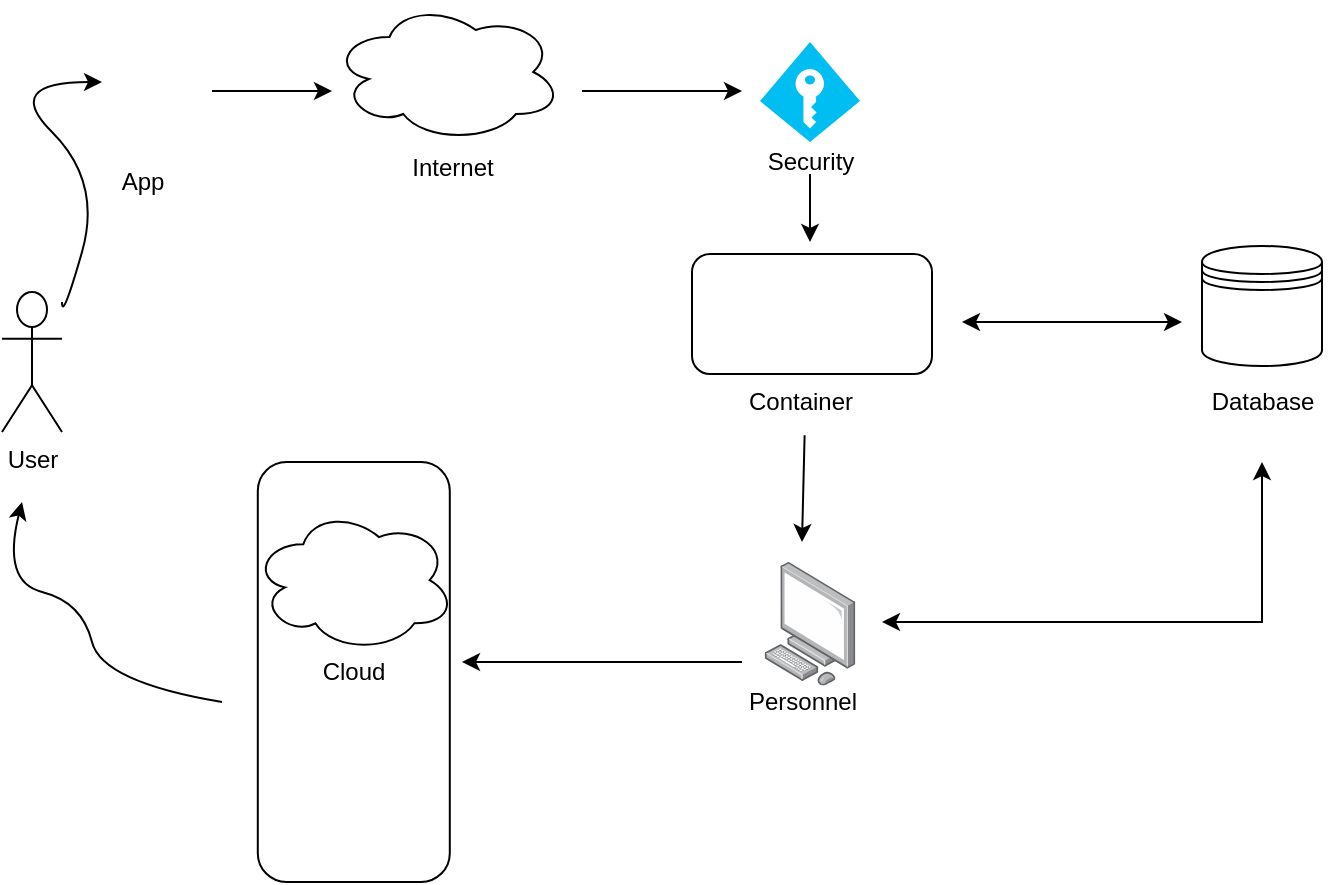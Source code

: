 <mxfile version="17.0.0" type="github"><diagram id="yPxyJZ8AM_hMuL3Unpa9" name="gitflow"><mxGraphModel dx="782" dy="468" grid="1" gridSize="10" guides="1" tooltips="1" connect="1" arrows="1" fold="1" page="1" pageScale="1" pageWidth="850" pageHeight="1100" math="0" shadow="0"><root><mxCell id="0"/><mxCell id="1" parent="0"/><object label="User&lt;br&gt;" id="ce-0WmokCaHtLLE00WAw-1"><mxCell style="shape=umlActor;verticalLabelPosition=bottom;verticalAlign=top;html=1;outlineConnect=0;" vertex="1" parent="1"><mxGeometry x="20" y="155" width="30" height="70" as="geometry"/></mxCell></object><mxCell id="ce-0WmokCaHtLLE00WAw-2" value="" style="shape=datastore;whiteSpace=wrap;html=1;" vertex="1" parent="1"><mxGeometry x="620" y="132" width="60" height="60" as="geometry"/></mxCell><mxCell id="ce-0WmokCaHtLLE00WAw-3" value="" style="verticalLabelPosition=bottom;html=1;verticalAlign=top;align=center;strokeColor=none;fillColor=#00BEF2;shape=mxgraph.azure.access_control;" vertex="1" parent="1"><mxGeometry x="399" y="30" width="50" height="50" as="geometry"/></mxCell><mxCell id="ce-0WmokCaHtLLE00WAw-6" value="" style="shape=image;html=1;verticalAlign=top;verticalLabelPosition=bottom;labelBackgroundColor=#ffffff;imageAspect=0;aspect=fixed;image=https://cdn0.iconfinder.com/data/icons/social-media-2104/24/social_media_social_media_logo_docker-128.png" vertex="1" parent="1"><mxGeometry x="391" y="132" width="68" height="68" as="geometry"/></mxCell><mxCell id="ce-0WmokCaHtLLE00WAw-7" value="Internet&lt;br&gt;" style="text;html=1;align=center;verticalAlign=middle;resizable=0;points=[];autosize=1;strokeColor=none;fillColor=none;" vertex="1" parent="1"><mxGeometry x="215" y="83.35" width="60" height="20" as="geometry"/></mxCell><mxCell id="ce-0WmokCaHtLLE00WAw-9" value="Database" style="text;html=1;align=center;verticalAlign=middle;resizable=0;points=[];autosize=1;strokeColor=none;fillColor=none;" vertex="1" parent="1"><mxGeometry x="615" y="200" width="70" height="20" as="geometry"/></mxCell><mxCell id="ce-0WmokCaHtLLE00WAw-10" value="" style="endArrow=classic;html=1;rounded=0;" edge="1" parent="1"><mxGeometry width="50" height="50" relative="1" as="geometry"><mxPoint x="310" y="54.5" as="sourcePoint"/><mxPoint x="390" y="54.5" as="targetPoint"/></mxGeometry></mxCell><mxCell id="ce-0WmokCaHtLLE00WAw-12" value="" style="ellipse;shape=cloud;whiteSpace=wrap;html=1;" vertex="1" parent="1"><mxGeometry x="185" y="10" width="115" height="70" as="geometry"/></mxCell><mxCell id="ce-0WmokCaHtLLE00WAw-13" value="" style="shape=image;html=1;verticalAlign=top;verticalLabelPosition=bottom;labelBackgroundColor=#ffffff;imageAspect=0;aspect=fixed;image=https://cdn4.iconfinder.com/data/icons/48-bubbles/48/27.Phone-128.png" vertex="1" parent="1"><mxGeometry x="60" y="22.5" width="65" height="65" as="geometry"/></mxCell><mxCell id="ce-0WmokCaHtLLE00WAw-15" value="App" style="text;html=1;align=center;verticalAlign=middle;resizable=0;points=[];autosize=1;strokeColor=none;fillColor=none;" vertex="1" parent="1"><mxGeometry x="70" y="90" width="40" height="20" as="geometry"/></mxCell><mxCell id="ce-0WmokCaHtLLE00WAw-16" value="" style="curved=1;endArrow=classic;html=1;rounded=0;" edge="1" parent="1"><mxGeometry width="50" height="50" relative="1" as="geometry"><mxPoint x="50" y="160" as="sourcePoint"/><mxPoint x="70" y="50" as="targetPoint"/><Array as="points"><mxPoint x="50" y="170"/><mxPoint x="70" y="100"/><mxPoint x="20" y="50"/></Array></mxGeometry></mxCell><mxCell id="ce-0WmokCaHtLLE00WAw-18" value="" style="endArrow=classic;html=1;rounded=0;" edge="1" parent="1"><mxGeometry width="50" height="50" relative="1" as="geometry"><mxPoint x="125" y="54.5" as="sourcePoint"/><mxPoint x="185" y="54.5" as="targetPoint"/></mxGeometry></mxCell><mxCell id="ce-0WmokCaHtLLE00WAw-19" value="Security&lt;br&gt;" style="text;html=1;align=center;verticalAlign=middle;resizable=0;points=[];autosize=1;strokeColor=none;fillColor=none;" vertex="1" parent="1"><mxGeometry x="394" y="80" width="60" height="20" as="geometry"/></mxCell><mxCell id="ce-0WmokCaHtLLE00WAw-20" value="Container" style="text;html=1;align=center;verticalAlign=middle;resizable=0;points=[];autosize=1;strokeColor=none;fillColor=none;" vertex="1" parent="1"><mxGeometry x="384" y="200" width="70" height="20" as="geometry"/></mxCell><mxCell id="ce-0WmokCaHtLLE00WAw-21" value="" style="points=[];aspect=fixed;html=1;align=center;shadow=0;dashed=0;image;image=img/lib/allied_telesis/computer_and_terminals/Personal_Computer.svg;" vertex="1" parent="1"><mxGeometry x="401.2" y="290" width="45.6" height="61.8" as="geometry"/></mxCell><mxCell id="ce-0WmokCaHtLLE00WAw-22" value="Personnel" style="text;html=1;align=center;verticalAlign=middle;resizable=0;points=[];autosize=1;strokeColor=none;fillColor=none;" vertex="1" parent="1"><mxGeometry x="385" y="350" width="70" height="20" as="geometry"/></mxCell><mxCell id="ce-0WmokCaHtLLE00WAw-23" value="" style="shape=image;html=1;verticalAlign=top;verticalLabelPosition=bottom;labelBackgroundColor=#ffffff;imageAspect=0;aspect=fixed;image=https://cdn2.iconfinder.com/data/icons/web-development-and-studio/512/108_Map_Camping_plan_track_location_camping_camp-128.png" vertex="1" parent="1"><mxGeometry x="176.8" y="280" width="38.2" height="38.2" as="geometry"/></mxCell><mxCell id="ce-0WmokCaHtLLE00WAw-25" value="" style="rounded=1;whiteSpace=wrap;html=1;fillColor=none;" vertex="1" parent="1"><mxGeometry x="365" y="136" width="120" height="60" as="geometry"/></mxCell><mxCell id="ce-0WmokCaHtLLE00WAw-24" value="" style="shape=image;html=1;verticalAlign=top;verticalLabelPosition=bottom;labelBackgroundColor=#ffffff;imageAspect=0;aspect=fixed;image=https://cdn4.iconfinder.com/data/icons/car-silhouettes/1000/van-128.png" vertex="1" parent="1"><mxGeometry x="160" y="370" width="68" height="68" as="geometry"/></mxCell><mxCell id="ce-0WmokCaHtLLE00WAw-26" value="" style="endArrow=classic;html=1;rounded=0;exitX=0.5;exitY=0.8;exitDx=0;exitDy=0;exitPerimeter=0;" edge="1" parent="1" source="ce-0WmokCaHtLLE00WAw-19"><mxGeometry width="50" height="50" relative="1" as="geometry"><mxPoint x="350" y="270" as="sourcePoint"/><mxPoint x="424" y="130" as="targetPoint"/></mxGeometry></mxCell><mxCell id="ce-0WmokCaHtLLE00WAw-27" value="" style="endArrow=classic;html=1;rounded=0;exitX=0.533;exitY=1.333;exitDx=0;exitDy=0;exitPerimeter=0;" edge="1" parent="1" source="ce-0WmokCaHtLLE00WAw-20"><mxGeometry width="50" height="50" relative="1" as="geometry"><mxPoint x="350" y="270" as="sourcePoint"/><mxPoint x="420" y="280" as="targetPoint"/></mxGeometry></mxCell><mxCell id="ce-0WmokCaHtLLE00WAw-30" value="" style="endArrow=classic;startArrow=classic;html=1;rounded=0;" edge="1" parent="1"><mxGeometry width="50" height="50" relative="1" as="geometry"><mxPoint x="460" y="320" as="sourcePoint"/><mxPoint x="650" y="240" as="targetPoint"/><Array as="points"><mxPoint x="650" y="320"/></Array></mxGeometry></mxCell><mxCell id="ce-0WmokCaHtLLE00WAw-31" value="" style="endArrow=classic;startArrow=classic;html=1;rounded=0;" edge="1" parent="1"><mxGeometry width="50" height="50" relative="1" as="geometry"><mxPoint x="500" y="170" as="sourcePoint"/><mxPoint x="610" y="170" as="targetPoint"/></mxGeometry></mxCell><mxCell id="ce-0WmokCaHtLLE00WAw-32" value="" style="curved=1;endArrow=classic;html=1;rounded=0;" edge="1" parent="1"><mxGeometry width="50" height="50" relative="1" as="geometry"><mxPoint x="130" y="360" as="sourcePoint"/><mxPoint x="30" y="260" as="targetPoint"/><Array as="points"><mxPoint x="70" y="350"/><mxPoint x="60" y="310"/><mxPoint x="20" y="300"/></Array></mxGeometry></mxCell><mxCell id="ce-0WmokCaHtLLE00WAw-33" value="" style="ellipse;shape=cloud;whiteSpace=wrap;html=1;fillColor=none;" vertex="1" parent="1"><mxGeometry x="145.35" y="263.2" width="101.1" height="71.8" as="geometry"/></mxCell><mxCell id="ce-0WmokCaHtLLE00WAw-28" value="Cloud" style="rounded=1;whiteSpace=wrap;html=1;fillColor=none;" vertex="1" parent="1"><mxGeometry x="147.9" y="240" width="96" height="210" as="geometry"/></mxCell><mxCell id="ce-0WmokCaHtLLE00WAw-35" value="" style="endArrow=classic;html=1;rounded=0;" edge="1" parent="1"><mxGeometry width="50" height="50" relative="1" as="geometry"><mxPoint x="390" y="340" as="sourcePoint"/><mxPoint x="250" y="340" as="targetPoint"/></mxGeometry></mxCell></root></mxGraphModel></diagram></mxfile>